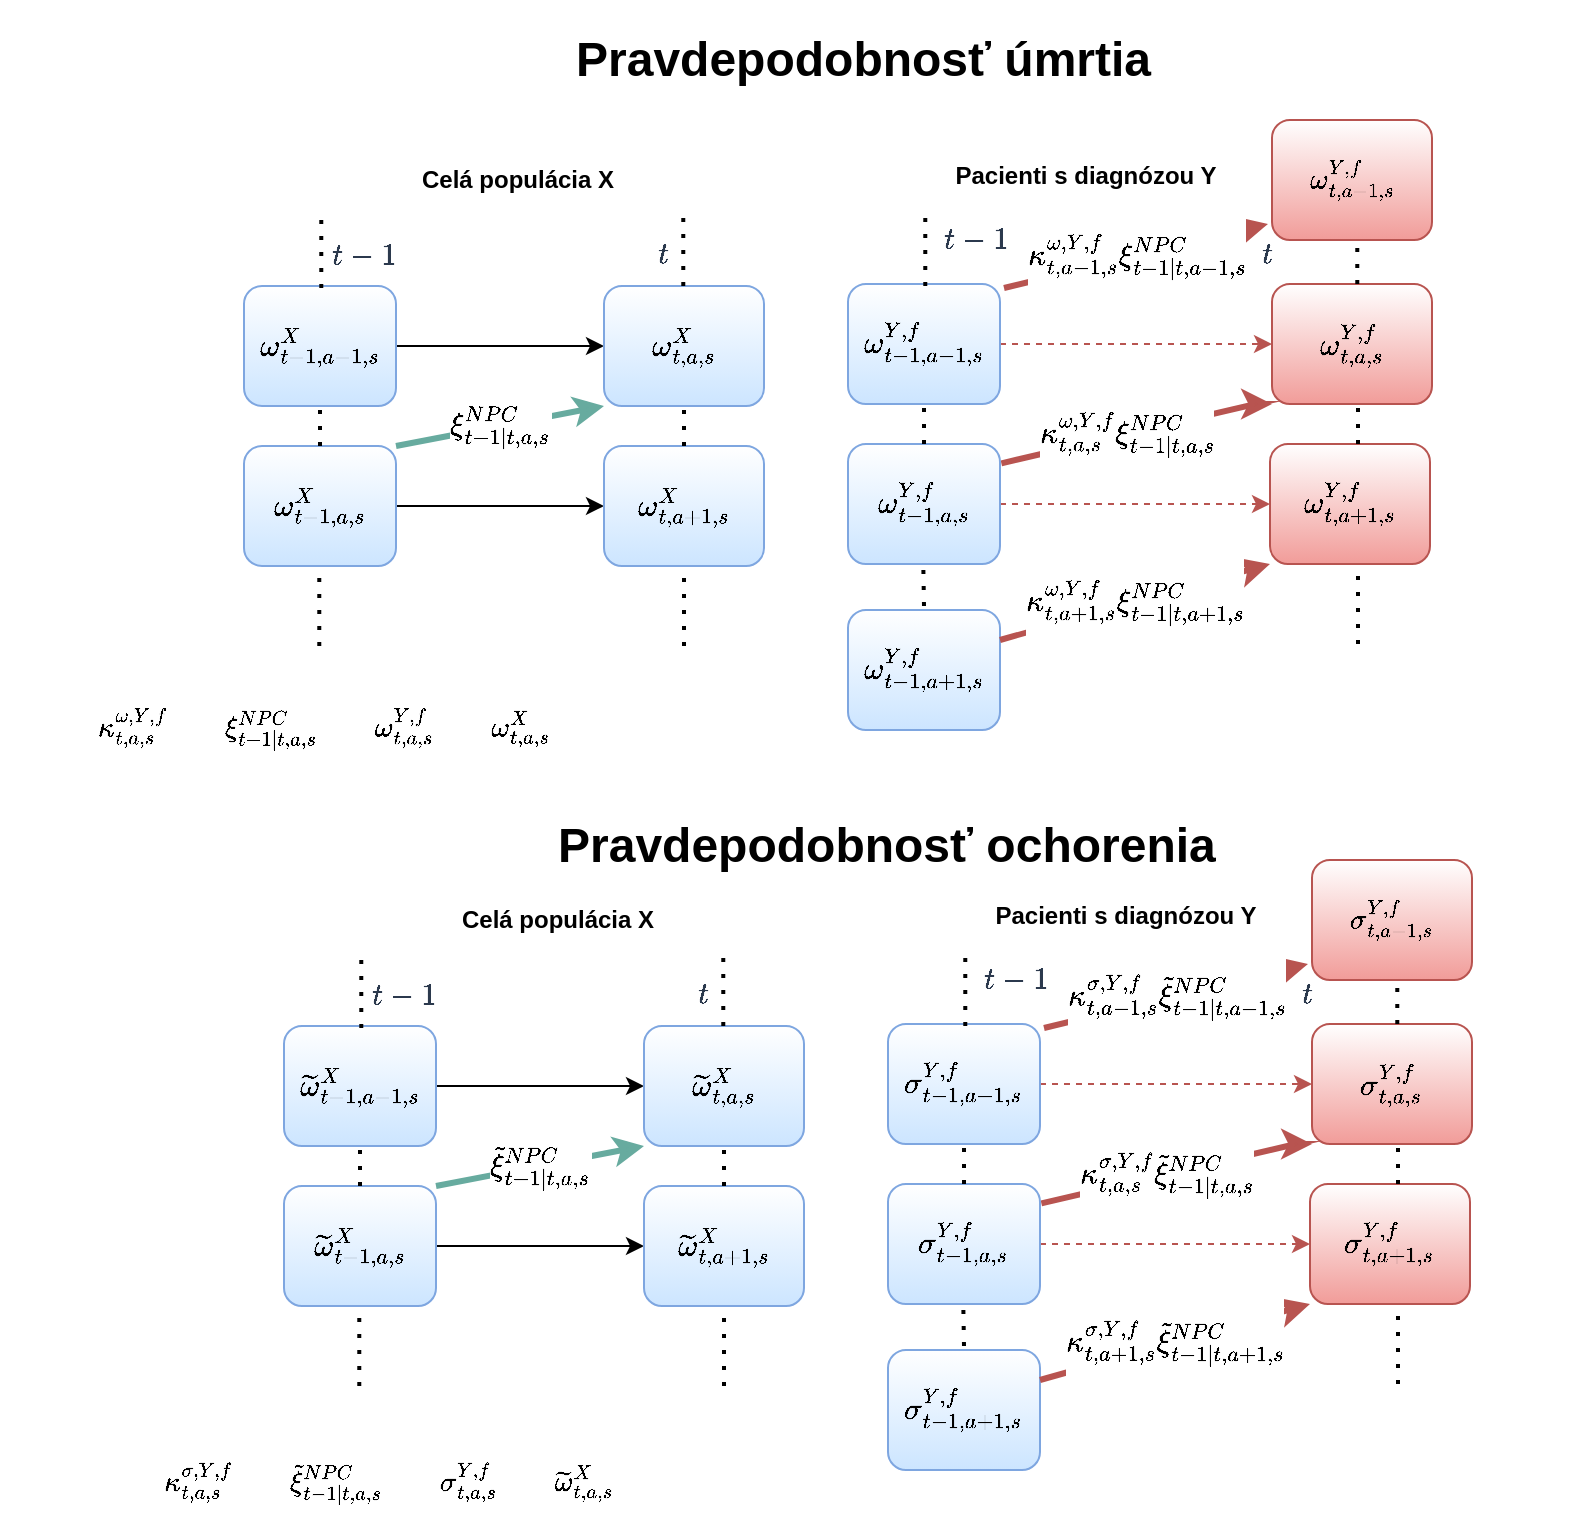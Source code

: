 <mxfile version="18.0.8" type="device"><diagram id="GxeuKTXnx9VGVfUCvlwk" name="Page-1"><mxGraphModel dx="808" dy="539" grid="1" gridSize="10" guides="1" tooltips="1" connect="1" arrows="1" fold="1" page="1" pageScale="1" pageWidth="850" pageHeight="1100" math="1" shadow="0"><root><mxCell id="0"/><mxCell id="1" parent="0"/><mxCell id="Da9pE7p7JjAD6fLggsI1-22" style="edgeStyle=orthogonalEdgeStyle;rounded=0;orthogonalLoop=1;jettySize=auto;html=1;entryX=0;entryY=0.5;entryDx=0;entryDy=0;endArrow=classic;endFill=1;startArrow=none;startFill=0;fontSize=13;fontStyle=1" parent="1" source="Da9pE7p7JjAD6fLggsI1-18" target="Da9pE7p7JjAD6fLggsI1-20" edge="1"><mxGeometry relative="1" as="geometry"/></mxCell><mxCell id="Da9pE7p7JjAD6fLggsI1-18" value="$$\omega_{t-1,a-1,s}^X$$" style="rounded=1;whiteSpace=wrap;html=1;fillColor=#FFFFFF;strokeColor=#7EA6E0;gradientColor=#CCE5FF;fontSize=13;fontStyle=1" parent="1" vertex="1"><mxGeometry x="130" y="163" width="76" height="60" as="geometry"/></mxCell><mxCell id="Da9pE7p7JjAD6fLggsI1-23" style="edgeStyle=orthogonalEdgeStyle;rounded=0;orthogonalLoop=1;jettySize=auto;html=1;entryX=0;entryY=0.5;entryDx=0;entryDy=0;startArrow=none;startFill=0;endArrow=classic;endFill=1;fontSize=13;fontStyle=1" parent="1" source="Da9pE7p7JjAD6fLggsI1-19" target="Da9pE7p7JjAD6fLggsI1-21" edge="1"><mxGeometry relative="1" as="geometry"/></mxCell><mxCell id="Da9pE7p7JjAD6fLggsI1-25" value="$$\xi_{t-1|t,a,s}^{NPC}$$" style="rounded=0;orthogonalLoop=1;jettySize=auto;html=1;entryX=0;entryY=1;entryDx=0;entryDy=0;startArrow=none;startFill=0;endArrow=classic;endFill=1;strokeWidth=3;exitX=1;exitY=0;exitDx=0;exitDy=0;fillColor=#f8cecc;strokeColor=#67AB9F;fontSize=13;fontStyle=1" parent="1" source="Da9pE7p7JjAD6fLggsI1-19" target="Da9pE7p7JjAD6fLggsI1-20" edge="1"><mxGeometry relative="1" as="geometry"/></mxCell><mxCell id="Da9pE7p7JjAD6fLggsI1-19" value="$$\omega_{t-1,a,s}^X$$" style="rounded=1;whiteSpace=wrap;html=1;fillColor=#FFFFFF;strokeColor=#7EA6E0;gradientColor=#CCE5FF;fontSize=13;fontStyle=1" parent="1" vertex="1"><mxGeometry x="130" y="243" width="76" height="60" as="geometry"/></mxCell><mxCell id="Da9pE7p7JjAD6fLggsI1-20" value="$$\omega_{t,a,s}^X$$" style="rounded=1;whiteSpace=wrap;html=1;gradientColor=#CCE5FF;strokeColor=#7EA6E0;fontSize=13;fontStyle=1" parent="1" vertex="1"><mxGeometry x="310" y="163" width="80" height="60" as="geometry"/></mxCell><mxCell id="Da9pE7p7JjAD6fLggsI1-21" value="$$\omega_{t,a+1,s}^X$$" style="rounded=1;whiteSpace=wrap;html=1;strokeColor=#7EA6E0;gradientColor=#CCE5FF;fontSize=13;fontStyle=1" parent="1" vertex="1"><mxGeometry x="310" y="243" width="80" height="60" as="geometry"/></mxCell><mxCell id="Da9pE7p7JjAD6fLggsI1-27" value="" style="endArrow=none;dashed=1;html=1;dashPattern=1 3;strokeWidth=2;rounded=0;entryX=0.5;entryY=1;entryDx=0;entryDy=0;fontSize=13;fontStyle=1" parent="1" target="Da9pE7p7JjAD6fLggsI1-21" edge="1"><mxGeometry width="50" height="50" relative="1" as="geometry"><mxPoint x="350" y="343" as="sourcePoint"/><mxPoint x="515" y="243" as="targetPoint"/></mxGeometry></mxCell><mxCell id="Da9pE7p7JjAD6fLggsI1-28" value="" style="endArrow=none;dashed=1;html=1;dashPattern=1 3;strokeWidth=2;rounded=0;entryX=0.5;entryY=1;entryDx=0;entryDy=0;fontSize=13;fontStyle=1" parent="1" edge="1"><mxGeometry width="50" height="50" relative="1" as="geometry"><mxPoint x="167.64" y="343" as="sourcePoint"/><mxPoint x="167.64" y="303" as="targetPoint"/></mxGeometry></mxCell><mxCell id="Da9pE7p7JjAD6fLggsI1-29" value="" style="endArrow=none;dashed=1;html=1;dashPattern=1 3;strokeWidth=2;rounded=0;entryX=0.5;entryY=1;entryDx=0;entryDy=0;fontSize=13;fontStyle=1" parent="1" edge="1"><mxGeometry width="50" height="50" relative="1" as="geometry"><mxPoint x="349.64" y="163" as="sourcePoint"/><mxPoint x="349.64" y="123" as="targetPoint"/></mxGeometry></mxCell><mxCell id="Da9pE7p7JjAD6fLggsI1-31" value="" style="endArrow=none;dashed=1;html=1;dashPattern=1 3;strokeWidth=2;rounded=0;entryX=0.5;entryY=1;entryDx=0;entryDy=0;fontSize=13;fontStyle=1" parent="1" edge="1"><mxGeometry width="50" height="50" relative="1" as="geometry"><mxPoint x="168.64" y="164" as="sourcePoint"/><mxPoint x="168.64" y="124" as="targetPoint"/></mxGeometry></mxCell><mxCell id="Da9pE7p7JjAD6fLggsI1-32" value="" style="endArrow=none;dashed=1;html=1;dashPattern=1 3;strokeWidth=2;rounded=0;fontSize=13;fontStyle=1" parent="1" edge="1"><mxGeometry width="50" height="50" relative="1" as="geometry"><mxPoint x="168" y="243" as="sourcePoint"/><mxPoint x="168" y="223" as="targetPoint"/></mxGeometry></mxCell><mxCell id="Da9pE7p7JjAD6fLggsI1-33" value="" style="endArrow=none;dashed=1;html=1;dashPattern=1 3;strokeWidth=2;rounded=0;fontSize=13;fontStyle=1" parent="1" edge="1"><mxGeometry width="50" height="50" relative="1" as="geometry"><mxPoint x="350" y="243" as="sourcePoint"/><mxPoint x="350" y="223" as="targetPoint"/></mxGeometry></mxCell><mxCell id="Da9pE7p7JjAD6fLggsI1-40" value="$$t-1$$" style="text;html=1;strokeColor=none;fillColor=none;align=center;verticalAlign=middle;whiteSpace=wrap;rounded=0;fontColor=#2B394D;fontStyle=1;fontSize=13;" parent="1" vertex="1"><mxGeometry x="160" y="133" width="60" height="30" as="geometry"/></mxCell><mxCell id="Da9pE7p7JjAD6fLggsI1-41" value="$$t$$" style="text;html=1;strokeColor=none;fillColor=none;align=center;verticalAlign=middle;whiteSpace=wrap;rounded=0;fontColor=#2B394D;fontStyle=1;fontSize=13;" parent="1" vertex="1"><mxGeometry x="310" y="132" width="60" height="30" as="geometry"/></mxCell><mxCell id="Da9pE7p7JjAD6fLggsI1-42" style="edgeStyle=orthogonalEdgeStyle;rounded=0;orthogonalLoop=1;jettySize=auto;html=1;entryX=0;entryY=0.5;entryDx=0;entryDy=0;endArrow=classic;endFill=1;startArrow=none;startFill=0;strokeColor=#B85450;dashed=1;fontSize=13;fontStyle=1" parent="1" source="Da9pE7p7JjAD6fLggsI1-43" target="Da9pE7p7JjAD6fLggsI1-47" edge="1"><mxGeometry relative="1" as="geometry"/></mxCell><mxCell id="Da9pE7p7JjAD6fLggsI1-43" value="$$\omega_{t-1,a-1,s}^{Y,f}$$" style="rounded=1;whiteSpace=wrap;html=1;fillColor=#FFFFFF;strokeColor=#7EA6E0;gradientColor=#CCE5FF;fontSize=13;fontStyle=1" parent="1" vertex="1"><mxGeometry x="432" y="162" width="76" height="60" as="geometry"/></mxCell><mxCell id="Da9pE7p7JjAD6fLggsI1-44" style="edgeStyle=orthogonalEdgeStyle;rounded=0;orthogonalLoop=1;jettySize=auto;html=1;entryX=0;entryY=0.5;entryDx=0;entryDy=0;startArrow=none;startFill=0;endArrow=classic;endFill=1;strokeColor=#B85450;dashed=1;fontSize=13;fontStyle=1" parent="1" source="Da9pE7p7JjAD6fLggsI1-46" target="Da9pE7p7JjAD6fLggsI1-48" edge="1"><mxGeometry relative="1" as="geometry"/></mxCell><mxCell id="Da9pE7p7JjAD6fLggsI1-45" value="$$\kappa_{t,a,s}^{\omega,Y,f}&lt;br&gt;\xi_{t-1|t,a,s}^{NPC}$$" style="rounded=0;orthogonalLoop=1;jettySize=auto;html=1;entryX=0;entryY=1;entryDx=0;entryDy=0;startArrow=none;startFill=0;endArrow=classic;endFill=1;strokeWidth=3;exitX=1.009;exitY=0.161;exitDx=0;exitDy=0;fillColor=#f8cecc;strokeColor=#b85450;labelBackgroundColor=default;exitPerimeter=0;fontSize=13;fontStyle=1" parent="1" source="Da9pE7p7JjAD6fLggsI1-46" target="Da9pE7p7JjAD6fLggsI1-47" edge="1"><mxGeometry x="-0.078" relative="1" as="geometry"><Array as="points"><mxPoint x="636" y="222"/></Array><mxPoint as="offset"/></mxGeometry></mxCell><mxCell id="Da9pE7p7JjAD6fLggsI1-46" value="$$\omega_{t-1,a,s}^{Y,f}$$" style="rounded=1;whiteSpace=wrap;html=1;fillColor=#FFFFFF;strokeColor=#7EA6E0;gradientColor=#CCE5FF;fontSize=13;fontStyle=1" parent="1" vertex="1"><mxGeometry x="432" y="242" width="76" height="60" as="geometry"/></mxCell><mxCell id="Da9pE7p7JjAD6fLggsI1-47" value="$$\omega_{t,a,s}^{Y,f}$$" style="rounded=1;whiteSpace=wrap;html=1;gradientColor=#F19C99;strokeColor=#B85450;fontSize=13;fontStyle=1" parent="1" vertex="1"><mxGeometry x="644" y="162" width="80" height="60" as="geometry"/></mxCell><mxCell id="Da9pE7p7JjAD6fLggsI1-48" value="$$\omega_{t,a+1,s}^{Y,f}$$" style="rounded=1;whiteSpace=wrap;html=1;strokeColor=#B85450;gradientColor=#F19C99;fontSize=13;fontStyle=1" parent="1" vertex="1"><mxGeometry x="643" y="242" width="80" height="60" as="geometry"/></mxCell><mxCell id="Da9pE7p7JjAD6fLggsI1-49" value="" style="endArrow=none;dashed=1;html=1;dashPattern=1 3;strokeWidth=2;rounded=0;entryX=0.5;entryY=1;entryDx=0;entryDy=0;fontSize=13;fontStyle=1" parent="1" edge="1"><mxGeometry width="50" height="50" relative="1" as="geometry"><mxPoint x="687" y="342" as="sourcePoint"/><mxPoint x="687.0" y="302" as="targetPoint"/></mxGeometry></mxCell><mxCell id="Da9pE7p7JjAD6fLggsI1-50" value="" style="endArrow=none;dashed=1;html=1;dashPattern=1 3;strokeWidth=2;rounded=0;entryX=0.5;entryY=1;entryDx=0;entryDy=0;fontSize=13;fontStyle=1" parent="1" edge="1"><mxGeometry width="50" height="50" relative="1" as="geometry"><mxPoint x="470" y="323" as="sourcePoint"/><mxPoint x="469.64" y="302" as="targetPoint"/></mxGeometry></mxCell><mxCell id="Da9pE7p7JjAD6fLggsI1-51" value="" style="endArrow=none;dashed=1;html=1;dashPattern=1 3;strokeWidth=2;rounded=0;entryX=0.5;entryY=1;entryDx=0;entryDy=0;fontSize=13;fontStyle=1" parent="1" edge="1"><mxGeometry width="50" height="50" relative="1" as="geometry"><mxPoint x="686.64" y="162" as="sourcePoint"/><mxPoint x="686.64" y="122" as="targetPoint"/></mxGeometry></mxCell><mxCell id="Da9pE7p7JjAD6fLggsI1-52" value="" style="endArrow=none;dashed=1;html=1;dashPattern=1 3;strokeWidth=2;rounded=0;entryX=0.5;entryY=1;entryDx=0;entryDy=0;fontSize=13;fontStyle=1" parent="1" edge="1"><mxGeometry width="50" height="50" relative="1" as="geometry"><mxPoint x="470.64" y="163" as="sourcePoint"/><mxPoint x="470.64" y="123" as="targetPoint"/></mxGeometry></mxCell><mxCell id="Da9pE7p7JjAD6fLggsI1-53" value="" style="endArrow=none;dashed=1;html=1;dashPattern=1 3;strokeWidth=2;rounded=0;fontSize=13;fontStyle=1" parent="1" edge="1"><mxGeometry width="50" height="50" relative="1" as="geometry"><mxPoint x="470" y="242" as="sourcePoint"/><mxPoint x="470" y="222" as="targetPoint"/></mxGeometry></mxCell><mxCell id="Da9pE7p7JjAD6fLggsI1-54" value="" style="endArrow=none;dashed=1;html=1;dashPattern=1 3;strokeWidth=2;rounded=0;fontSize=13;fontStyle=1" parent="1" edge="1"><mxGeometry width="50" height="50" relative="1" as="geometry"><mxPoint x="687" y="242" as="sourcePoint"/><mxPoint x="687" y="222" as="targetPoint"/></mxGeometry></mxCell><mxCell id="Da9pE7p7JjAD6fLggsI1-55" value="$$t-1$$" style="text;html=1;strokeColor=none;fillColor=none;align=center;verticalAlign=middle;whiteSpace=wrap;rounded=0;fontColor=#2B394D;fontStyle=1;fontSize=13;" parent="1" vertex="1"><mxGeometry x="466" y="125" width="60" height="30" as="geometry"/></mxCell><mxCell id="Da9pE7p7JjAD6fLggsI1-56" value="$$t$$" style="text;html=1;strokeColor=none;fillColor=none;align=center;verticalAlign=middle;whiteSpace=wrap;rounded=0;fontColor=#2B394D;fontStyle=1;fontSize=13;" parent="1" vertex="1"><mxGeometry x="612" y="132" width="60" height="30" as="geometry"/></mxCell><mxCell id="Da9pE7p7JjAD6fLggsI1-57" value="Celá populácia X" style="text;html=1;strokeColor=none;fillColor=none;align=center;verticalAlign=middle;whiteSpace=wrap;rounded=0;fontStyle=1" parent="1" vertex="1"><mxGeometry x="212" y="95" width="110" height="30" as="geometry"/></mxCell><mxCell id="Da9pE7p7JjAD6fLggsI1-58" value="Pacienti s diagnózou Y" style="text;html=1;strokeColor=none;fillColor=none;align=center;verticalAlign=middle;whiteSpace=wrap;rounded=0;fontStyle=1" parent="1" vertex="1"><mxGeometry x="481" y="93" width="140" height="30" as="geometry"/></mxCell><mxCell id="Da9pE7p7JjAD6fLggsI1-59" value="$$\omega_{t-1,a+1,s}^{Y,f}$$" style="rounded=1;whiteSpace=wrap;html=1;fillColor=#FFFFFF;strokeColor=#7EA6E0;gradientColor=#CCE5FF;fontSize=13;fontStyle=1" parent="1" vertex="1"><mxGeometry x="432" y="325" width="76" height="60" as="geometry"/></mxCell><mxCell id="Da9pE7p7JjAD6fLggsI1-61" value="$$\kappa_{t,a+1,s}^{\omega,Y,f}&lt;br&gt;\xi_{t-1|t,a+1,s}^{NPC}$$" style="rounded=0;orthogonalLoop=1;jettySize=auto;html=1;startArrow=none;startFill=0;endArrow=classic;endFill=1;strokeWidth=3;fillColor=#f8cecc;strokeColor=#b85450;entryX=0;entryY=1;entryDx=0;entryDy=0;exitX=1;exitY=0.25;exitDx=0;exitDy=0;fontSize=13;fontStyle=1" parent="1" source="Da9pE7p7JjAD6fLggsI1-59" target="Da9pE7p7JjAD6fLggsI1-48" edge="1"><mxGeometry relative="1" as="geometry"><mxPoint x="506" y="323" as="sourcePoint"/><mxPoint x="636" y="302" as="targetPoint"/></mxGeometry></mxCell><mxCell id="Da9pE7p7JjAD6fLggsI1-64" value="$$\kappa_{t,a-1,s}^{\omega,Y,f}\xi_{t-1|t,a-1,s}^{NPC}$$" style="rounded=0;orthogonalLoop=1;jettySize=auto;html=1;startArrow=none;startFill=0;endArrow=classic;endFill=1;strokeWidth=3;fillColor=#f8cecc;strokeColor=#b85450;entryX=0.5;entryY=0;entryDx=0;entryDy=0;fontSize=13;fontStyle=1" parent="1" target="Da9pE7p7JjAD6fLggsI1-56" edge="1"><mxGeometry relative="1" as="geometry"><mxPoint x="510" y="164" as="sourcePoint"/><mxPoint x="620" y="144" as="targetPoint"/></mxGeometry></mxCell><mxCell id="Da9pE7p7JjAD6fLggsI1-66" value="$$\omega_{t,a-1,s}^{Y,f}$$" style="rounded=1;whiteSpace=wrap;html=1;gradientColor=#F19C99;strokeColor=#B85450;" parent="1" vertex="1"><mxGeometry x="644" y="80" width="80" height="60" as="geometry"/></mxCell><mxCell id="MiMw2aQQkFAXE1BBumIr-1" style="edgeStyle=orthogonalEdgeStyle;rounded=0;orthogonalLoop=1;jettySize=auto;html=1;entryX=0;entryY=0.5;entryDx=0;entryDy=0;endArrow=classic;endFill=1;startArrow=none;startFill=0;fontSize=13;fontStyle=1" parent="1" source="MiMw2aQQkFAXE1BBumIr-2" target="MiMw2aQQkFAXE1BBumIr-6" edge="1"><mxGeometry relative="1" as="geometry"/></mxCell><mxCell id="MiMw2aQQkFAXE1BBumIr-2" value="$$\widetilde{\omega}_{t-1,a-1,s}^X$$" style="rounded=1;whiteSpace=wrap;html=1;fillColor=#FFFFFF;strokeColor=#7EA6E0;gradientColor=#CCE5FF;fontSize=13;fontStyle=1" parent="1" vertex="1"><mxGeometry x="150" y="533" width="76" height="60" as="geometry"/></mxCell><mxCell id="MiMw2aQQkFAXE1BBumIr-3" style="edgeStyle=orthogonalEdgeStyle;rounded=0;orthogonalLoop=1;jettySize=auto;html=1;entryX=0;entryY=0.5;entryDx=0;entryDy=0;startArrow=none;startFill=0;endArrow=classic;endFill=1;fontSize=13;fontStyle=1" parent="1" source="MiMw2aQQkFAXE1BBumIr-5" target="MiMw2aQQkFAXE1BBumIr-7" edge="1"><mxGeometry relative="1" as="geometry"/></mxCell><mxCell id="MiMw2aQQkFAXE1BBumIr-4" value="$$\widetilde{\xi}_{t-1|t,a,s}^{NPC}$$" style="rounded=0;orthogonalLoop=1;jettySize=auto;html=1;entryX=0;entryY=1;entryDx=0;entryDy=0;startArrow=none;startFill=0;endArrow=classic;endFill=1;strokeWidth=3;exitX=1;exitY=0;exitDx=0;exitDy=0;fillColor=#f8cecc;strokeColor=#67AB9F;fontSize=13;fontStyle=1" parent="1" source="MiMw2aQQkFAXE1BBumIr-5" target="MiMw2aQQkFAXE1BBumIr-6" edge="1"><mxGeometry relative="1" as="geometry"/></mxCell><mxCell id="MiMw2aQQkFAXE1BBumIr-5" value="$$\widetilde{\omega}_{t-1,a,s}^X$$" style="rounded=1;whiteSpace=wrap;html=1;fillColor=#FFFFFF;strokeColor=#7EA6E0;gradientColor=#CCE5FF;fontSize=13;fontStyle=1" parent="1" vertex="1"><mxGeometry x="150" y="613" width="76" height="60" as="geometry"/></mxCell><mxCell id="MiMw2aQQkFAXE1BBumIr-6" value="$$\widetilde{\omega}_{t,a,s}^X$$" style="rounded=1;whiteSpace=wrap;html=1;gradientColor=#CCE5FF;strokeColor=#7EA6E0;fontSize=13;fontStyle=1" parent="1" vertex="1"><mxGeometry x="330" y="533" width="80" height="60" as="geometry"/></mxCell><mxCell id="MiMw2aQQkFAXE1BBumIr-7" value="$$\widetilde{\omega}_{t,a+1,s}^X$$" style="rounded=1;whiteSpace=wrap;html=1;strokeColor=#7EA6E0;gradientColor=#CCE5FF;fontSize=13;fontStyle=1" parent="1" vertex="1"><mxGeometry x="330" y="613" width="80" height="60" as="geometry"/></mxCell><mxCell id="MiMw2aQQkFAXE1BBumIr-8" value="" style="endArrow=none;dashed=1;html=1;dashPattern=1 3;strokeWidth=2;rounded=0;entryX=0.5;entryY=1;entryDx=0;entryDy=0;fontSize=13;fontStyle=1" parent="1" target="MiMw2aQQkFAXE1BBumIr-7" edge="1"><mxGeometry width="50" height="50" relative="1" as="geometry"><mxPoint x="370" y="713" as="sourcePoint"/><mxPoint x="535" y="613" as="targetPoint"/></mxGeometry></mxCell><mxCell id="MiMw2aQQkFAXE1BBumIr-9" value="" style="endArrow=none;dashed=1;html=1;dashPattern=1 3;strokeWidth=2;rounded=0;entryX=0.5;entryY=1;entryDx=0;entryDy=0;fontSize=13;fontStyle=1" parent="1" edge="1"><mxGeometry width="50" height="50" relative="1" as="geometry"><mxPoint x="187.64" y="713" as="sourcePoint"/><mxPoint x="187.64" y="673" as="targetPoint"/></mxGeometry></mxCell><mxCell id="MiMw2aQQkFAXE1BBumIr-10" value="" style="endArrow=none;dashed=1;html=1;dashPattern=1 3;strokeWidth=2;rounded=0;entryX=0.5;entryY=1;entryDx=0;entryDy=0;fontSize=13;fontStyle=1" parent="1" edge="1"><mxGeometry width="50" height="50" relative="1" as="geometry"><mxPoint x="369.64" y="533" as="sourcePoint"/><mxPoint x="369.64" y="493" as="targetPoint"/></mxGeometry></mxCell><mxCell id="MiMw2aQQkFAXE1BBumIr-11" value="" style="endArrow=none;dashed=1;html=1;dashPattern=1 3;strokeWidth=2;rounded=0;entryX=0.5;entryY=1;entryDx=0;entryDy=0;fontSize=13;fontStyle=1" parent="1" edge="1"><mxGeometry width="50" height="50" relative="1" as="geometry"><mxPoint x="188.64" y="534" as="sourcePoint"/><mxPoint x="188.64" y="494" as="targetPoint"/></mxGeometry></mxCell><mxCell id="MiMw2aQQkFAXE1BBumIr-12" value="" style="endArrow=none;dashed=1;html=1;dashPattern=1 3;strokeWidth=2;rounded=0;fontSize=13;fontStyle=1" parent="1" edge="1"><mxGeometry width="50" height="50" relative="1" as="geometry"><mxPoint x="188" y="613" as="sourcePoint"/><mxPoint x="188" y="593" as="targetPoint"/></mxGeometry></mxCell><mxCell id="MiMw2aQQkFAXE1BBumIr-13" value="" style="endArrow=none;dashed=1;html=1;dashPattern=1 3;strokeWidth=2;rounded=0;fontSize=13;fontStyle=1" parent="1" edge="1"><mxGeometry width="50" height="50" relative="1" as="geometry"><mxPoint x="370" y="613" as="sourcePoint"/><mxPoint x="370" y="593" as="targetPoint"/></mxGeometry></mxCell><mxCell id="MiMw2aQQkFAXE1BBumIr-14" value="$$t-1$$" style="text;html=1;strokeColor=none;fillColor=none;align=center;verticalAlign=middle;whiteSpace=wrap;rounded=0;fontColor=#2B394D;fontStyle=1;fontSize=13;" parent="1" vertex="1"><mxGeometry x="180" y="503" width="60" height="30" as="geometry"/></mxCell><mxCell id="MiMw2aQQkFAXE1BBumIr-15" value="$$t$$" style="text;html=1;strokeColor=none;fillColor=none;align=center;verticalAlign=middle;whiteSpace=wrap;rounded=0;fontColor=#2B394D;fontStyle=1;fontSize=13;" parent="1" vertex="1"><mxGeometry x="330" y="502" width="60" height="30" as="geometry"/></mxCell><mxCell id="MiMw2aQQkFAXE1BBumIr-16" style="edgeStyle=orthogonalEdgeStyle;rounded=0;orthogonalLoop=1;jettySize=auto;html=1;entryX=0;entryY=0.5;entryDx=0;entryDy=0;endArrow=classic;endFill=1;startArrow=none;startFill=0;strokeColor=#B85450;dashed=1;fontSize=13;fontStyle=1" parent="1" source="MiMw2aQQkFAXE1BBumIr-17" target="MiMw2aQQkFAXE1BBumIr-21" edge="1"><mxGeometry relative="1" as="geometry"/></mxCell><mxCell id="MiMw2aQQkFAXE1BBumIr-17" value="$$\sigma_{t-1,a-1,s}^{Y,f}$$" style="rounded=1;whiteSpace=wrap;html=1;fillColor=#FFFFFF;strokeColor=#7EA6E0;gradientColor=#CCE5FF;fontSize=13;fontStyle=1" parent="1" vertex="1"><mxGeometry x="452" y="532" width="76" height="60" as="geometry"/></mxCell><mxCell id="MiMw2aQQkFAXE1BBumIr-18" style="edgeStyle=orthogonalEdgeStyle;rounded=0;orthogonalLoop=1;jettySize=auto;html=1;entryX=0;entryY=0.5;entryDx=0;entryDy=0;startArrow=none;startFill=0;endArrow=classic;endFill=1;strokeColor=#B85450;dashed=1;fontSize=13;fontStyle=1" parent="1" source="MiMw2aQQkFAXE1BBumIr-20" target="MiMw2aQQkFAXE1BBumIr-22" edge="1"><mxGeometry relative="1" as="geometry"/></mxCell><mxCell id="MiMw2aQQkFAXE1BBumIr-19" value="$$\kappa_{t,a,s}^{\sigma,Y,f}\widetilde{\xi}_{t-1|t,a,s}^{NPC}$$" style="rounded=0;orthogonalLoop=1;jettySize=auto;html=1;entryX=0;entryY=1;entryDx=0;entryDy=0;startArrow=none;startFill=0;endArrow=classic;endFill=1;strokeWidth=3;exitX=1.009;exitY=0.161;exitDx=0;exitDy=0;fillColor=#f8cecc;strokeColor=#b85450;labelBackgroundColor=default;exitPerimeter=0;fontSize=13;fontStyle=1" parent="1" source="MiMw2aQQkFAXE1BBumIr-20" target="MiMw2aQQkFAXE1BBumIr-21" edge="1"><mxGeometry x="-0.078" relative="1" as="geometry"><Array as="points"><mxPoint x="656" y="592"/></Array><mxPoint as="offset"/></mxGeometry></mxCell><mxCell id="MiMw2aQQkFAXE1BBumIr-20" value="$$\sigma_{t-1,a,s}^{Y,f}$$" style="rounded=1;whiteSpace=wrap;html=1;fillColor=#FFFFFF;strokeColor=#7EA6E0;gradientColor=#CCE5FF;fontSize=13;fontStyle=1" parent="1" vertex="1"><mxGeometry x="452" y="612" width="76" height="60" as="geometry"/></mxCell><mxCell id="MiMw2aQQkFAXE1BBumIr-21" value="$$\sigma_{t,a,s}^{Y,f}$$" style="rounded=1;whiteSpace=wrap;html=1;gradientColor=#F19C99;strokeColor=#B85450;fontSize=13;fontStyle=1" parent="1" vertex="1"><mxGeometry x="664" y="532" width="80" height="60" as="geometry"/></mxCell><mxCell id="MiMw2aQQkFAXE1BBumIr-22" value="$$\sigma_{t,a+1,s}^{Y,f}$$" style="rounded=1;whiteSpace=wrap;html=1;strokeColor=#B85450;gradientColor=#F19C99;fontSize=13;fontStyle=1" parent="1" vertex="1"><mxGeometry x="663" y="612" width="80" height="60" as="geometry"/></mxCell><mxCell id="MiMw2aQQkFAXE1BBumIr-23" value="" style="endArrow=none;dashed=1;html=1;dashPattern=1 3;strokeWidth=2;rounded=0;entryX=0.5;entryY=1;entryDx=0;entryDy=0;fontSize=13;fontStyle=1" parent="1" edge="1"><mxGeometry width="50" height="50" relative="1" as="geometry"><mxPoint x="707" y="712" as="sourcePoint"/><mxPoint x="707" y="672" as="targetPoint"/></mxGeometry></mxCell><mxCell id="MiMw2aQQkFAXE1BBumIr-24" value="" style="endArrow=none;dashed=1;html=1;dashPattern=1 3;strokeWidth=2;rounded=0;entryX=0.5;entryY=1;entryDx=0;entryDy=0;fontSize=13;fontStyle=1" parent="1" edge="1"><mxGeometry width="50" height="50" relative="1" as="geometry"><mxPoint x="490" y="693" as="sourcePoint"/><mxPoint x="489.64" y="672" as="targetPoint"/></mxGeometry></mxCell><mxCell id="MiMw2aQQkFAXE1BBumIr-25" value="" style="endArrow=none;dashed=1;html=1;dashPattern=1 3;strokeWidth=2;rounded=0;entryX=0.5;entryY=1;entryDx=0;entryDy=0;fontSize=13;fontStyle=1" parent="1" edge="1"><mxGeometry width="50" height="50" relative="1" as="geometry"><mxPoint x="706.64" y="532" as="sourcePoint"/><mxPoint x="706.64" y="492" as="targetPoint"/></mxGeometry></mxCell><mxCell id="MiMw2aQQkFAXE1BBumIr-26" value="" style="endArrow=none;dashed=1;html=1;dashPattern=1 3;strokeWidth=2;rounded=0;entryX=0.5;entryY=1;entryDx=0;entryDy=0;fontSize=13;fontStyle=1" parent="1" edge="1"><mxGeometry width="50" height="50" relative="1" as="geometry"><mxPoint x="490.64" y="533" as="sourcePoint"/><mxPoint x="490.64" y="493" as="targetPoint"/></mxGeometry></mxCell><mxCell id="MiMw2aQQkFAXE1BBumIr-27" value="" style="endArrow=none;dashed=1;html=1;dashPattern=1 3;strokeWidth=2;rounded=0;fontSize=13;fontStyle=1" parent="1" edge="1"><mxGeometry width="50" height="50" relative="1" as="geometry"><mxPoint x="490" y="612" as="sourcePoint"/><mxPoint x="490" y="592" as="targetPoint"/></mxGeometry></mxCell><mxCell id="MiMw2aQQkFAXE1BBumIr-28" value="" style="endArrow=none;dashed=1;html=1;dashPattern=1 3;strokeWidth=2;rounded=0;fontSize=13;fontStyle=1" parent="1" edge="1"><mxGeometry width="50" height="50" relative="1" as="geometry"><mxPoint x="707" y="612" as="sourcePoint"/><mxPoint x="707" y="592" as="targetPoint"/></mxGeometry></mxCell><mxCell id="MiMw2aQQkFAXE1BBumIr-29" value="$$t-1$$" style="text;html=1;strokeColor=none;fillColor=none;align=center;verticalAlign=middle;whiteSpace=wrap;rounded=0;fontColor=#2B394D;fontStyle=1;fontSize=13;" parent="1" vertex="1"><mxGeometry x="486" y="495" width="60" height="30" as="geometry"/></mxCell><mxCell id="MiMw2aQQkFAXE1BBumIr-30" value="$$t$$" style="text;html=1;strokeColor=none;fillColor=none;align=center;verticalAlign=middle;whiteSpace=wrap;rounded=0;fontColor=#2B394D;fontStyle=1;fontSize=13;" parent="1" vertex="1"><mxGeometry x="632" y="502" width="60" height="30" as="geometry"/></mxCell><mxCell id="MiMw2aQQkFAXE1BBumIr-31" value="Celá populácia X" style="text;html=1;strokeColor=none;fillColor=none;align=center;verticalAlign=middle;whiteSpace=wrap;rounded=0;fontStyle=1" parent="1" vertex="1"><mxGeometry x="232" y="465" width="110" height="30" as="geometry"/></mxCell><mxCell id="MiMw2aQQkFAXE1BBumIr-32" value="Pacienti s diagnózou Y" style="text;html=1;strokeColor=none;fillColor=none;align=center;verticalAlign=middle;whiteSpace=wrap;rounded=0;fontStyle=1" parent="1" vertex="1"><mxGeometry x="501" y="463" width="140" height="30" as="geometry"/></mxCell><mxCell id="MiMw2aQQkFAXE1BBumIr-33" value="$$\sigma_{t-1,a+1,s}^{Y,f}$$" style="rounded=1;whiteSpace=wrap;html=1;fillColor=#FFFFFF;strokeColor=#7EA6E0;gradientColor=#CCE5FF;fontSize=13;fontStyle=1" parent="1" vertex="1"><mxGeometry x="452" y="695" width="76" height="60" as="geometry"/></mxCell><mxCell id="MiMw2aQQkFAXE1BBumIr-34" value="$$\kappa_{t,a+1,s}^{\sigma,Y,f}\widetilde{\xi}_{t-1|t,a+1,s}^{NPC}$$" style="rounded=0;orthogonalLoop=1;jettySize=auto;html=1;startArrow=none;startFill=0;endArrow=classic;endFill=1;strokeWidth=3;fillColor=#f8cecc;strokeColor=#b85450;entryX=0;entryY=1;entryDx=0;entryDy=0;exitX=1;exitY=0.25;exitDx=0;exitDy=0;fontSize=13;fontStyle=1" parent="1" source="MiMw2aQQkFAXE1BBumIr-33" target="MiMw2aQQkFAXE1BBumIr-22" edge="1"><mxGeometry relative="1" as="geometry"><mxPoint x="526" y="693" as="sourcePoint"/><mxPoint x="656" y="672" as="targetPoint"/></mxGeometry></mxCell><mxCell id="MiMw2aQQkFAXE1BBumIr-35" value="$$\kappa_{t,a-1,s}^{\sigma,Y,f}\widetilde{\xi}_{t-1|t,a-1,s}^{NPC}$$" style="rounded=0;orthogonalLoop=1;jettySize=auto;html=1;startArrow=none;startFill=0;endArrow=classic;endFill=1;strokeWidth=3;fillColor=#f8cecc;strokeColor=#b85450;entryX=0.5;entryY=0;entryDx=0;entryDy=0;fontSize=13;fontStyle=1" parent="1" target="MiMw2aQQkFAXE1BBumIr-30" edge="1"><mxGeometry relative="1" as="geometry"><mxPoint x="530" y="534" as="sourcePoint"/><mxPoint x="640" y="514" as="targetPoint"/></mxGeometry></mxCell><mxCell id="MiMw2aQQkFAXE1BBumIr-36" value="$$\sigma_{t,a-1,s}^{Y,f}$$" style="rounded=1;whiteSpace=wrap;html=1;gradientColor=#F19C99;strokeColor=#B85450;" parent="1" vertex="1"><mxGeometry x="664" y="450" width="80" height="60" as="geometry"/></mxCell><mxCell id="MiMw2aQQkFAXE1BBumIr-37" value="&lt;h1&gt;Pravdepodobnosť úmrtia&lt;/h1&gt;" style="text;html=1;strokeColor=none;fillColor=none;spacing=5;spacingTop=-20;whiteSpace=wrap;overflow=hidden;rounded=0;" parent="1" vertex="1"><mxGeometry x="291" y="30" width="339" height="40" as="geometry"/></mxCell><mxCell id="MiMw2aQQkFAXE1BBumIr-38" value="&lt;h1&gt;Pravdepodobnosť ochorenia&lt;/h1&gt;" style="text;html=1;strokeColor=none;fillColor=none;spacing=5;spacingTop=-20;whiteSpace=wrap;overflow=hidden;rounded=0;" parent="1" vertex="1"><mxGeometry x="282" y="423" width="339" height="40" as="geometry"/></mxCell><mxCell id="YKGnwHOkgYrqeLRYcR-A-1" value="$$\kappa_{t,a,s}^{\omega,Y,f}\qquad \xi_{t-1|t,a,s}^{NPC} \qquad \omega_{t,a,s}^{Y,f}\qquad \omega_{t,a,s}^X$$" style="text;html=1;strokeColor=none;fillColor=none;align=center;verticalAlign=middle;whiteSpace=wrap;rounded=0;opacity=0;" parent="1" vertex="1"><mxGeometry x="8" y="359" width="324" height="50" as="geometry"/></mxCell><mxCell id="YKGnwHOkgYrqeLRYcR-A-2" value="$$\kappa_{t,a,s}^{\sigma,Y,f}\qquad \widetilde{\xi}_{t-1|t,a,s}^{NPC} \qquad \sigma_{t,a,s}^{Y,f}\qquad\widetilde{ \omega}_{t,a,s}^X$$" style="text;html=1;strokeColor=none;fillColor=none;align=center;verticalAlign=middle;whiteSpace=wrap;rounded=0;opacity=0;" parent="1" vertex="1"><mxGeometry x="40" y="736" width="324" height="50" as="geometry"/></mxCell></root></mxGraphModel></diagram></mxfile>